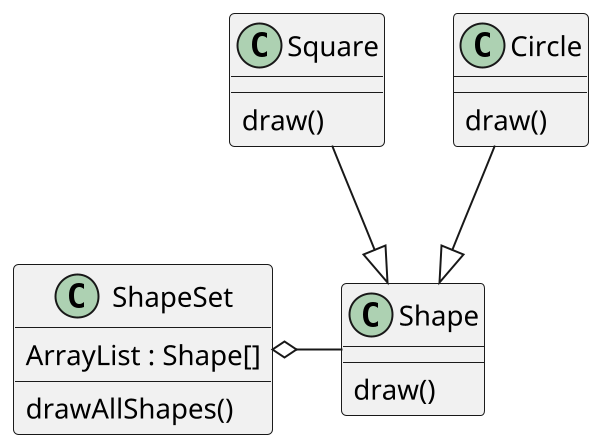@startuml ocp
scale 600*600
hide footbox

class ShapeSet{
    ArrayList : Shape[]
    drawAllShapes()
}

class Shape{
    draw()
}

class Square{
    draw()
}

class Circle{
    draw()
}

ShapeSet o- Shape
Circle --|> Shape
Square --|> Shape

@enduml